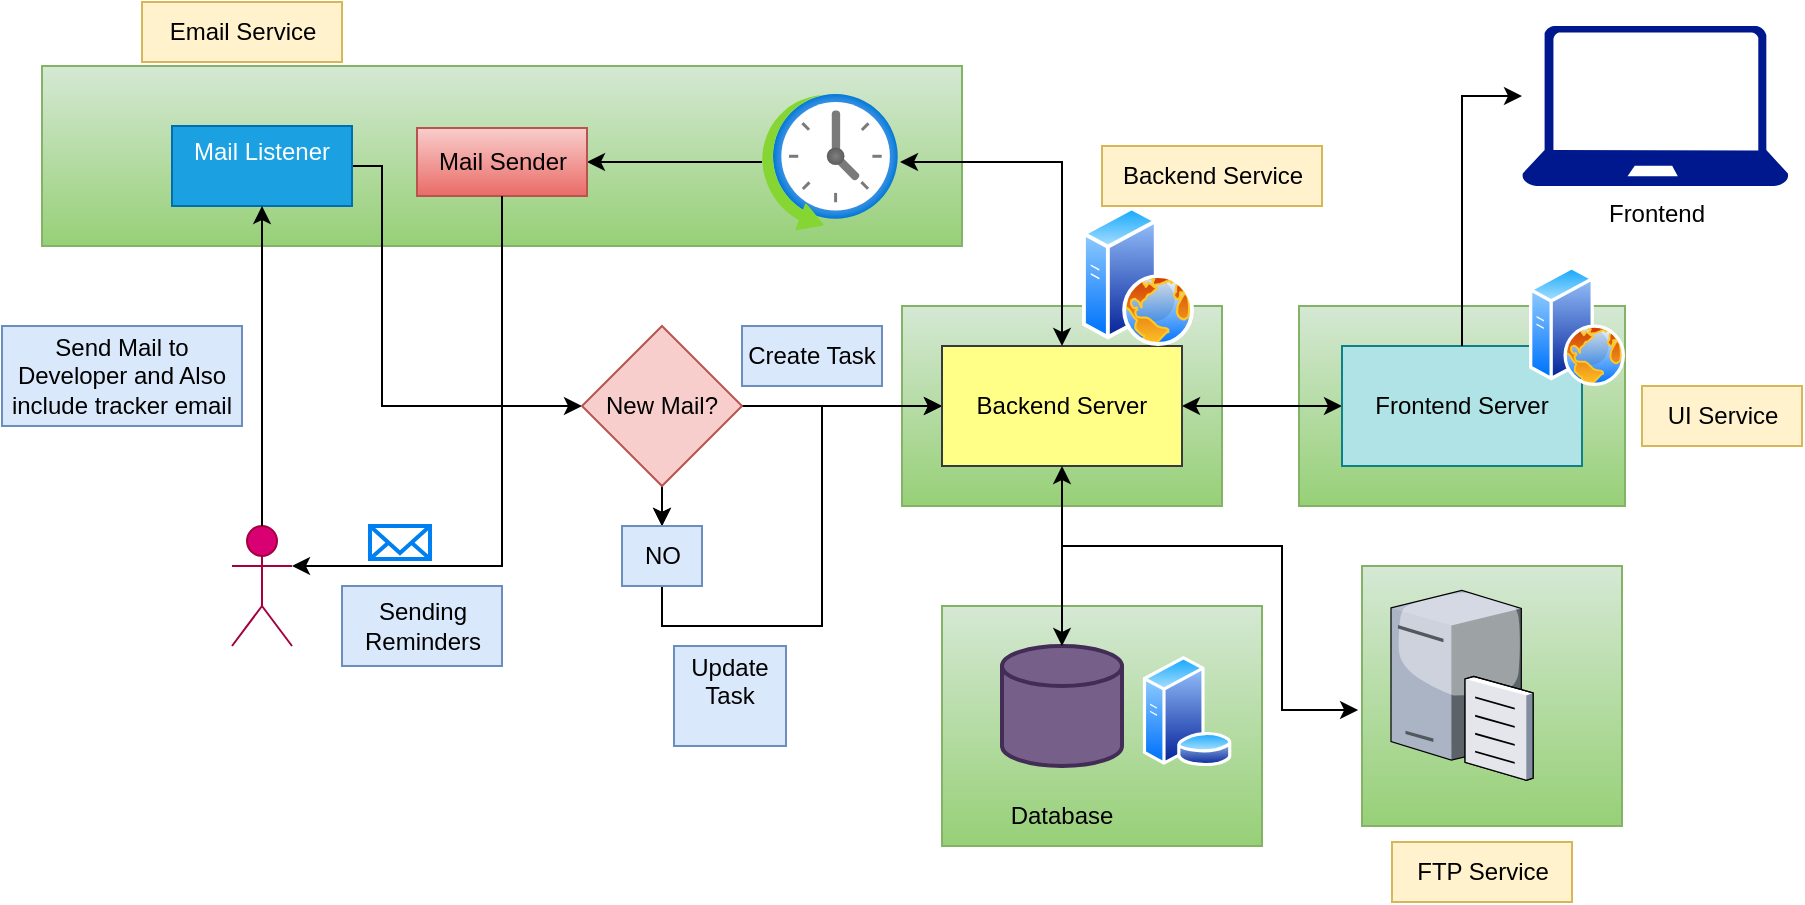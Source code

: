 <mxfile version="24.6.3" type="device">
  <diagram name="Page-1" id="vNnbm6bYDmuFv4eCZ9FM">
    <mxGraphModel dx="1434" dy="772" grid="1" gridSize="10" guides="1" tooltips="1" connect="1" arrows="1" fold="1" page="1" pageScale="1" pageWidth="827" pageHeight="1169" math="0" shadow="0">
      <root>
        <mxCell id="0" />
        <mxCell id="1" parent="0" />
        <mxCell id="YEmN3JBZFu8G2gOKy_cn-45" value="" style="rounded=0;whiteSpace=wrap;html=1;fillColor=#d5e8d4;gradientColor=#97d077;strokeColor=#82b366;" parent="1" vertex="1">
          <mxGeometry x="700" y="470" width="160" height="120" as="geometry" />
        </mxCell>
        <mxCell id="YEmN3JBZFu8G2gOKy_cn-44" value="" style="rounded=0;whiteSpace=wrap;html=1;fillColor=#d5e8d4;gradientColor=#97d077;strokeColor=#82b366;" parent="1" vertex="1">
          <mxGeometry x="878.5" y="320" width="163" height="100" as="geometry" />
        </mxCell>
        <mxCell id="YEmN3JBZFu8G2gOKy_cn-43" value="" style="rounded=0;whiteSpace=wrap;html=1;fillColor=#d5e8d4;gradientColor=#97d077;strokeColor=#82b366;" parent="1" vertex="1">
          <mxGeometry x="680" y="320" width="160" height="100" as="geometry" />
        </mxCell>
        <mxCell id="YEmN3JBZFu8G2gOKy_cn-42" value="" style="rounded=0;whiteSpace=wrap;html=1;fillColor=#d5e8d4;gradientColor=#97d077;strokeColor=#82b366;" parent="1" vertex="1">
          <mxGeometry x="300" y="200" width="120" height="70" as="geometry" />
        </mxCell>
        <mxCell id="YEmN3JBZFu8G2gOKy_cn-41" value="" style="rounded=0;whiteSpace=wrap;html=1;fillColor=#d5e8d4;strokeColor=#82b366;gradientColor=#97d077;" parent="1" vertex="1">
          <mxGeometry x="250" y="200" width="460" height="90" as="geometry" />
        </mxCell>
        <mxCell id="YEmN3JBZFu8G2gOKy_cn-6" value="" style="edgeStyle=orthogonalEdgeStyle;rounded=0;orthogonalLoop=1;jettySize=auto;html=1;exitX=0.378;exitY=0.95;exitDx=0;exitDy=0;exitPerimeter=0;" parent="1" source="YEmN3JBZFu8G2gOKy_cn-1" target="YEmN3JBZFu8G2gOKy_cn-5" edge="1">
          <mxGeometry relative="1" as="geometry">
            <Array as="points">
              <mxPoint x="349" y="250" />
              <mxPoint x="420" y="250" />
              <mxPoint x="420" y="370" />
            </Array>
          </mxGeometry>
        </mxCell>
        <mxCell id="YEmN3JBZFu8G2gOKy_cn-1" value="Mail Listener&lt;div&gt;&lt;br&gt;&lt;/div&gt;" style="rounded=0;whiteSpace=wrap;html=1;fillColor=#1ba1e2;fontColor=#ffffff;strokeColor=#006EAF;" parent="1" vertex="1">
          <mxGeometry x="315" y="230" width="90" height="40" as="geometry" />
        </mxCell>
        <mxCell id="YEmN3JBZFu8G2gOKy_cn-2" value="Send Email and Add tracking Email" style="shape=umlActor;verticalLabelPosition=bottom;verticalAlign=top;html=1;outlineConnect=0;fillColor=#d80073;fontColor=#ffffff;strokeColor=#A50040;" parent="1" vertex="1">
          <mxGeometry x="345" y="430" width="30" height="60" as="geometry" />
        </mxCell>
        <mxCell id="YEmN3JBZFu8G2gOKy_cn-12" value="" style="edgeStyle=orthogonalEdgeStyle;rounded=0;orthogonalLoop=1;jettySize=auto;html=1;" parent="1" source="YEmN3JBZFu8G2gOKy_cn-5" target="YEmN3JBZFu8G2gOKy_cn-11" edge="1">
          <mxGeometry relative="1" as="geometry" />
        </mxCell>
        <mxCell id="YEmN3JBZFu8G2gOKy_cn-24" value="" style="edgeStyle=orthogonalEdgeStyle;rounded=0;orthogonalLoop=1;jettySize=auto;html=1;entryX=0;entryY=0.5;entryDx=0;entryDy=0;" parent="1" source="RvM-3XKKw1xcJl6oH_7m-1" target="YEmN3JBZFu8G2gOKy_cn-11" edge="1">
          <mxGeometry relative="1" as="geometry">
            <mxPoint x="560" y="490" as="targetPoint" />
            <Array as="points">
              <mxPoint x="560" y="480" />
              <mxPoint x="640" y="480" />
              <mxPoint x="640" y="370" />
            </Array>
          </mxGeometry>
        </mxCell>
        <mxCell id="RvM-3XKKw1xcJl6oH_7m-3" value="" style="edgeStyle=orthogonalEdgeStyle;rounded=0;orthogonalLoop=1;jettySize=auto;html=1;" edge="1" parent="1" source="YEmN3JBZFu8G2gOKy_cn-5" target="RvM-3XKKw1xcJl6oH_7m-1">
          <mxGeometry relative="1" as="geometry" />
        </mxCell>
        <mxCell id="RvM-3XKKw1xcJl6oH_7m-7" value="" style="edgeStyle=orthogonalEdgeStyle;rounded=0;orthogonalLoop=1;jettySize=auto;html=1;" edge="1" parent="1" source="YEmN3JBZFu8G2gOKy_cn-5" target="RvM-3XKKw1xcJl6oH_7m-1">
          <mxGeometry relative="1" as="geometry" />
        </mxCell>
        <mxCell id="YEmN3JBZFu8G2gOKy_cn-5" value="New Mail?" style="rhombus;whiteSpace=wrap;html=1;fillColor=#f8cecc;strokeColor=#b85450;" parent="1" vertex="1">
          <mxGeometry x="520" y="330" width="80" height="80" as="geometry" />
        </mxCell>
        <mxCell id="YEmN3JBZFu8G2gOKy_cn-9" value="Create Task" style="text;html=1;align=center;verticalAlign=middle;whiteSpace=wrap;rounded=0;fillColor=#dae8fc;strokeColor=#6c8ebf;" parent="1" vertex="1">
          <mxGeometry x="600" y="330" width="70" height="30" as="geometry" />
        </mxCell>
        <mxCell id="YEmN3JBZFu8G2gOKy_cn-10" value="Send Mail to Developer and Also include tracker email" style="text;html=1;align=center;verticalAlign=middle;whiteSpace=wrap;rounded=0;fillColor=#dae8fc;strokeColor=#6c8ebf;" parent="1" vertex="1">
          <mxGeometry x="230" y="330" width="120" height="50" as="geometry" />
        </mxCell>
        <mxCell id="YEmN3JBZFu8G2gOKy_cn-11" value="Backend Server" style="rounded=0;whiteSpace=wrap;html=1;fillColor=#ffff88;strokeColor=#36393d;" parent="1" vertex="1">
          <mxGeometry x="700" y="340" width="120" height="60" as="geometry" />
        </mxCell>
        <mxCell id="RvM-3XKKw1xcJl6oH_7m-9" style="edgeStyle=orthogonalEdgeStyle;rounded=0;orthogonalLoop=1;jettySize=auto;html=1;entryX=-0.015;entryY=0.554;entryDx=0;entryDy=0;entryPerimeter=0;" edge="1" parent="1" source="YEmN3JBZFu8G2gOKy_cn-43" target="RvM-3XKKw1xcJl6oH_7m-10">
          <mxGeometry relative="1" as="geometry">
            <Array as="points">
              <mxPoint x="760" y="440" />
              <mxPoint x="870" y="440" />
              <mxPoint x="870" y="522" />
            </Array>
          </mxGeometry>
        </mxCell>
        <mxCell id="YEmN3JBZFu8G2gOKy_cn-15" value="" style="strokeWidth=2;html=1;shape=mxgraph.flowchart.database;whiteSpace=wrap;fillColor=#76608a;fontColor=#ffffff;strokeColor=#432D57;" parent="1" vertex="1">
          <mxGeometry x="730" y="490" width="60" height="60" as="geometry" />
        </mxCell>
        <mxCell id="YEmN3JBZFu8G2gOKy_cn-16" value="Database" style="text;html=1;align=center;verticalAlign=middle;whiteSpace=wrap;rounded=0;" parent="1" vertex="1">
          <mxGeometry x="730" y="560" width="60" height="30" as="geometry" />
        </mxCell>
        <mxCell id="YEmN3JBZFu8G2gOKy_cn-17" value="" style="endArrow=classic;startArrow=classic;html=1;rounded=0;entryX=0.5;entryY=1;entryDx=0;entryDy=0;exitX=0.5;exitY=0;exitDx=0;exitDy=0;exitPerimeter=0;" parent="1" source="YEmN3JBZFu8G2gOKy_cn-15" target="YEmN3JBZFu8G2gOKy_cn-11" edge="1">
          <mxGeometry width="50" height="50" relative="1" as="geometry">
            <mxPoint x="680" y="450" as="sourcePoint" />
            <mxPoint x="890" y="625" as="targetPoint" />
            <Array as="points" />
          </mxGeometry>
        </mxCell>
        <mxCell id="YEmN3JBZFu8G2gOKy_cn-18" value="Frontend" style="sketch=0;aspect=fixed;pointerEvents=1;shadow=0;dashed=0;html=1;strokeColor=none;labelPosition=center;verticalLabelPosition=bottom;verticalAlign=top;align=center;fillColor=#00188D;shape=mxgraph.azure.laptop" parent="1" vertex="1">
          <mxGeometry x="990" y="180" width="133.33" height="80" as="geometry" />
        </mxCell>
        <mxCell id="YEmN3JBZFu8G2gOKy_cn-21" value="" style="endArrow=classic;startArrow=classic;html=1;rounded=0;entryX=0;entryY=0.5;entryDx=0;entryDy=0;exitX=1;exitY=0.5;exitDx=0;exitDy=0;" parent="1" source="YEmN3JBZFu8G2gOKy_cn-11" target="YEmN3JBZFu8G2gOKy_cn-35" edge="1">
          <mxGeometry width="50" height="50" relative="1" as="geometry">
            <mxPoint x="760" y="339" as="sourcePoint" />
            <mxPoint x="750" y="280" as="targetPoint" />
            <Array as="points">
              <mxPoint x="850" y="370" />
            </Array>
          </mxGeometry>
        </mxCell>
        <mxCell id="YEmN3JBZFu8G2gOKy_cn-22" value="Update Task&lt;div&gt;&lt;br&gt;&lt;/div&gt;" style="text;html=1;align=center;verticalAlign=middle;whiteSpace=wrap;rounded=0;fillColor=#dae8fc;strokeColor=#6c8ebf;" parent="1" vertex="1">
          <mxGeometry x="566" y="490" width="56" height="50" as="geometry" />
        </mxCell>
        <mxCell id="YEmN3JBZFu8G2gOKy_cn-31" style="edgeStyle=orthogonalEdgeStyle;rounded=0;orthogonalLoop=1;jettySize=auto;html=1;entryX=1;entryY=0.5;entryDx=0;entryDy=0;" parent="1" source="YEmN3JBZFu8G2gOKy_cn-29" target="YEmN3JBZFu8G2gOKy_cn-30" edge="1">
          <mxGeometry relative="1" as="geometry" />
        </mxCell>
        <mxCell id="YEmN3JBZFu8G2gOKy_cn-29" value="" style="image;aspect=fixed;html=1;points=[];align=center;fontSize=12;image=img/lib/azure2/general/Scheduler.svg;" parent="1" vertex="1">
          <mxGeometry x="610" y="214" width="68" height="68" as="geometry" />
        </mxCell>
        <mxCell id="YEmN3JBZFu8G2gOKy_cn-30" value="Mail Sender" style="rounded=0;whiteSpace=wrap;html=1;fillColor=#f8cecc;strokeColor=#b85450;gradientColor=#ea6b66;" parent="1" vertex="1">
          <mxGeometry x="437.5" y="231" width="85" height="34" as="geometry" />
        </mxCell>
        <mxCell id="YEmN3JBZFu8G2gOKy_cn-32" value="" style="endArrow=classic;startArrow=classic;html=1;rounded=0;entryX=0.5;entryY=0;entryDx=0;entryDy=0;" parent="1" target="YEmN3JBZFu8G2gOKy_cn-11" edge="1">
          <mxGeometry width="50" height="50" relative="1" as="geometry">
            <mxPoint x="679" y="248" as="sourcePoint" />
            <mxPoint x="770" y="150" as="targetPoint" />
            <Array as="points">
              <mxPoint x="760" y="248" />
            </Array>
          </mxGeometry>
        </mxCell>
        <mxCell id="YEmN3JBZFu8G2gOKy_cn-34" style="edgeStyle=orthogonalEdgeStyle;rounded=0;orthogonalLoop=1;jettySize=auto;html=1;entryX=1;entryY=0.333;entryDx=0;entryDy=0;entryPerimeter=0;exitX=0.5;exitY=1;exitDx=0;exitDy=0;" parent="1" source="YEmN3JBZFu8G2gOKy_cn-30" target="YEmN3JBZFu8G2gOKy_cn-2" edge="1">
          <mxGeometry relative="1" as="geometry" />
        </mxCell>
        <mxCell id="YEmN3JBZFu8G2gOKy_cn-35" value="Frontend Server" style="rounded=0;whiteSpace=wrap;html=1;fillColor=#b0e3e6;strokeColor=#0e8088;" parent="1" vertex="1">
          <mxGeometry x="900" y="340" width="120" height="60" as="geometry" />
        </mxCell>
        <mxCell id="YEmN3JBZFu8G2gOKy_cn-38" style="edgeStyle=orthogonalEdgeStyle;rounded=0;orthogonalLoop=1;jettySize=auto;html=1;entryX=0;entryY=0.438;entryDx=0;entryDy=0;entryPerimeter=0;" parent="1" source="YEmN3JBZFu8G2gOKy_cn-35" target="YEmN3JBZFu8G2gOKy_cn-18" edge="1">
          <mxGeometry relative="1" as="geometry" />
        </mxCell>
        <mxCell id="YEmN3JBZFu8G2gOKy_cn-39" value="" style="image;aspect=fixed;perimeter=ellipsePerimeter;html=1;align=center;shadow=0;dashed=0;spacingTop=3;image=img/lib/active_directory/web_server.svg;" parent="1" vertex="1">
          <mxGeometry x="770" y="270" width="56" height="70" as="geometry" />
        </mxCell>
        <mxCell id="YEmN3JBZFu8G2gOKy_cn-40" value="" style="image;aspect=fixed;perimeter=ellipsePerimeter;html=1;align=center;shadow=0;dashed=0;spacingTop=3;image=img/lib/active_directory/database_server.svg;" parent="1" vertex="1">
          <mxGeometry x="800" y="495" width="45.1" height="55" as="geometry" />
        </mxCell>
        <mxCell id="YEmN3JBZFu8G2gOKy_cn-47" value="" style="image;aspect=fixed;perimeter=ellipsePerimeter;html=1;align=center;shadow=0;dashed=0;spacingTop=3;image=img/lib/active_directory/web_server.svg;" parent="1" vertex="1">
          <mxGeometry x="993.5" y="300" width="48" height="60" as="geometry" />
        </mxCell>
        <mxCell id="RvM-3XKKw1xcJl6oH_7m-1" value="NO" style="text;html=1;align=center;verticalAlign=middle;resizable=0;points=[];autosize=1;strokeColor=#6c8ebf;fillColor=#dae8fc;" vertex="1" parent="1">
          <mxGeometry x="540" y="430" width="40" height="30" as="geometry" />
        </mxCell>
        <mxCell id="RvM-3XKKw1xcJl6oH_7m-4" style="edgeStyle=orthogonalEdgeStyle;rounded=0;orthogonalLoop=1;jettySize=auto;html=1;entryX=0.5;entryY=1;entryDx=0;entryDy=0;" edge="1" parent="1" source="YEmN3JBZFu8G2gOKy_cn-2" target="YEmN3JBZFu8G2gOKy_cn-1">
          <mxGeometry relative="1" as="geometry" />
        </mxCell>
        <mxCell id="RvM-3XKKw1xcJl6oH_7m-5" value="&lt;font style=&quot;font-size: 12px;&quot;&gt;Sending &lt;br&gt;Reminders&lt;/font&gt;" style="text;html=1;align=center;verticalAlign=middle;resizable=0;points=[];autosize=1;strokeColor=#6c8ebf;fillColor=#dae8fc;" vertex="1" parent="1">
          <mxGeometry x="400" y="460" width="80" height="40" as="geometry" />
        </mxCell>
        <mxCell id="RvM-3XKKw1xcJl6oH_7m-6" value="" style="html=1;verticalLabelPosition=bottom;align=center;labelBackgroundColor=#ffffff;verticalAlign=top;strokeWidth=2;strokeColor=#0080F0;shadow=0;dashed=0;shape=mxgraph.ios7.icons.mail;" vertex="1" parent="1">
          <mxGeometry x="414" y="430" width="30" height="16.5" as="geometry" />
        </mxCell>
        <mxCell id="RvM-3XKKw1xcJl6oH_7m-10" value="" style="rounded=0;whiteSpace=wrap;html=1;fillColor=#d5e8d4;strokeColor=#82b366;gradientColor=#97d077;" vertex="1" parent="1">
          <mxGeometry x="910" y="450" width="130" height="130" as="geometry" />
        </mxCell>
        <mxCell id="RvM-3XKKw1xcJl6oH_7m-8" value="" style="verticalLabelPosition=bottom;sketch=0;aspect=fixed;html=1;verticalAlign=top;strokeColor=#82b366;align=center;outlineConnect=0;shape=mxgraph.citrix.file_server;fillColor=#d5e8d4;" vertex="1" parent="1">
          <mxGeometry x="924.5" y="460" width="71" height="97" as="geometry" />
        </mxCell>
        <mxCell id="RvM-3XKKw1xcJl6oH_7m-12" value="Email Service" style="text;html=1;align=center;verticalAlign=middle;resizable=0;points=[];autosize=1;strokeColor=#d6b656;fillColor=#fff2cc;" vertex="1" parent="1">
          <mxGeometry x="300" y="168" width="100" height="30" as="geometry" />
        </mxCell>
        <mxCell id="RvM-3XKKw1xcJl6oH_7m-13" value="UI Service" style="text;html=1;align=center;verticalAlign=middle;resizable=0;points=[];autosize=1;strokeColor=#d6b656;fillColor=#fff2cc;" vertex="1" parent="1">
          <mxGeometry x="1050" y="360" width="80" height="30" as="geometry" />
        </mxCell>
        <mxCell id="RvM-3XKKw1xcJl6oH_7m-14" value="FTP Service" style="text;html=1;align=center;verticalAlign=middle;resizable=0;points=[];autosize=1;strokeColor=#d6b656;fillColor=#fff2cc;" vertex="1" parent="1">
          <mxGeometry x="925" y="588" width="90" height="30" as="geometry" />
        </mxCell>
        <mxCell id="RvM-3XKKw1xcJl6oH_7m-15" value="Backend Service" style="text;html=1;align=center;verticalAlign=middle;resizable=0;points=[];autosize=1;strokeColor=#d6b656;fillColor=#fff2cc;" vertex="1" parent="1">
          <mxGeometry x="780" y="240" width="110" height="30" as="geometry" />
        </mxCell>
      </root>
    </mxGraphModel>
  </diagram>
</mxfile>

